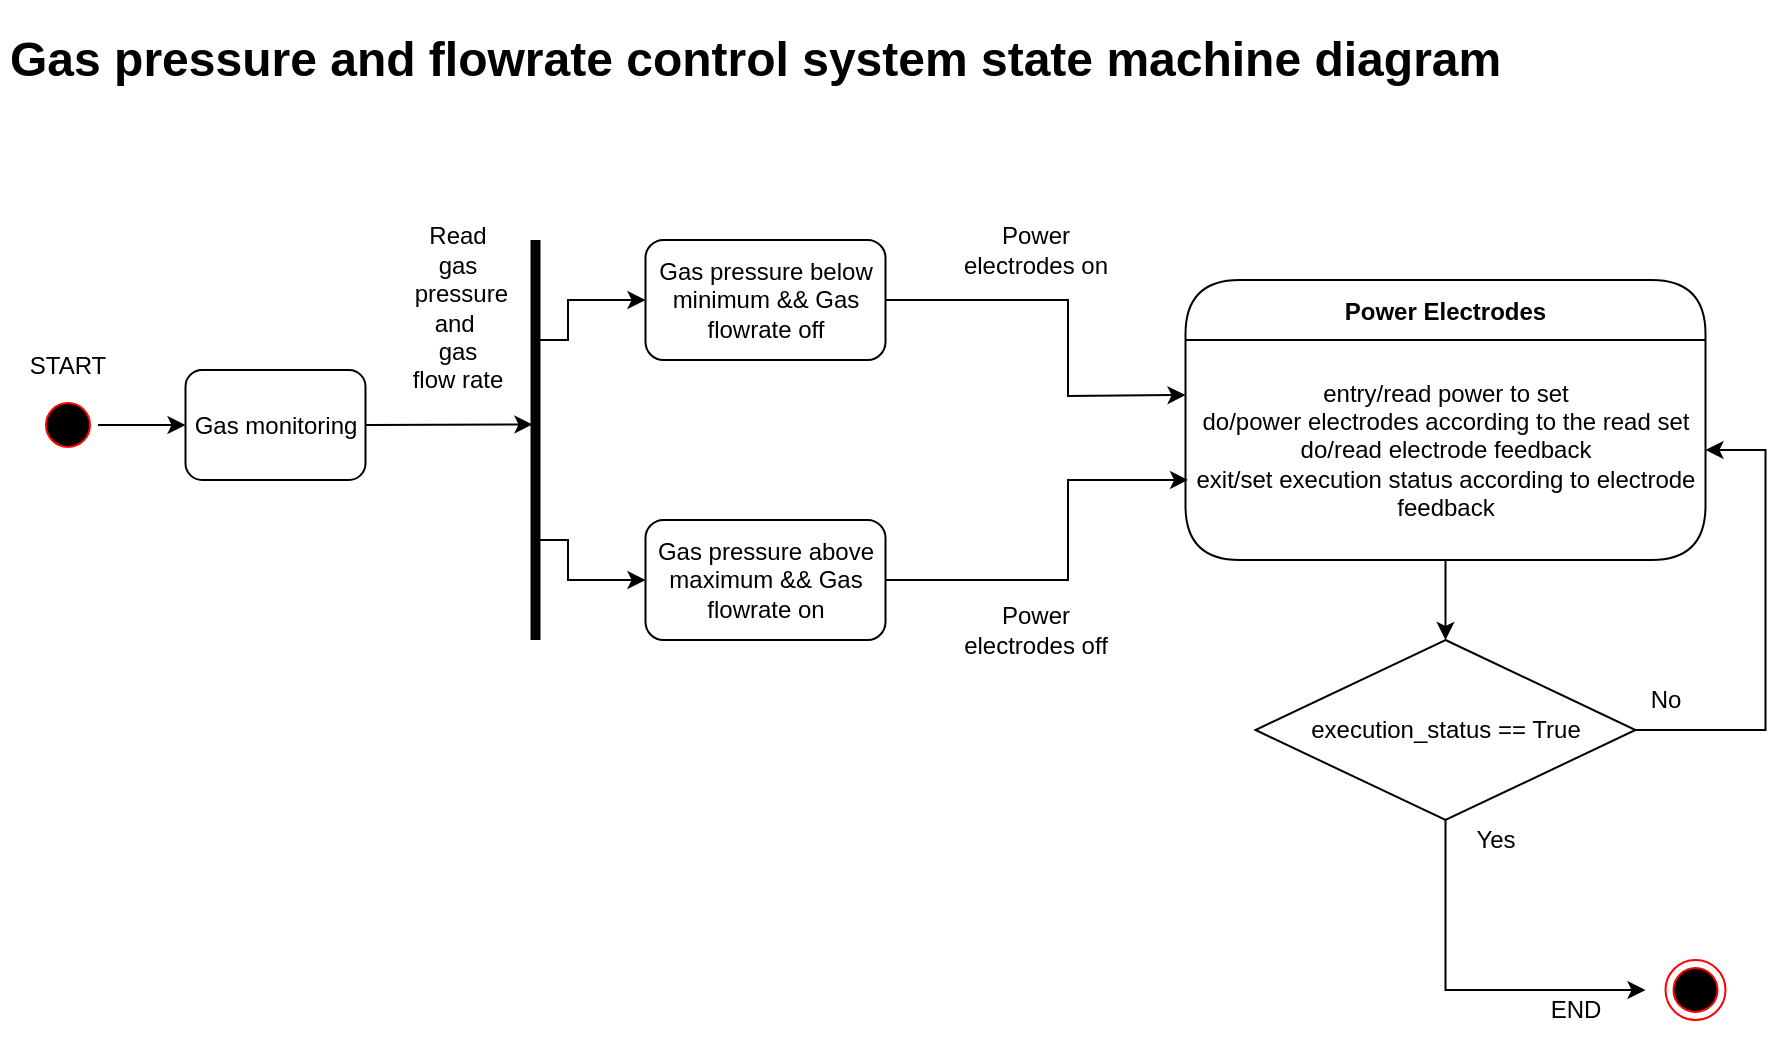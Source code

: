<mxfile version="22.1.0" type="device">
  <diagram name="Page-1" id="H8KSui-eR_lLOX3qzS3R">
    <mxGraphModel dx="926" dy="543" grid="1" gridSize="10" guides="1" tooltips="1" connect="1" arrows="1" fold="1" page="1" pageScale="1" pageWidth="1100" pageHeight="850" math="0" shadow="0">
      <root>
        <mxCell id="0" />
        <mxCell id="1" parent="0" />
        <mxCell id="Whg_CYAEYx_SBVNUxTzN-1" value="r" style="ellipse;html=1;shape=startState;fillColor=#000000;strokeColor=#ff0000;" parent="1" vertex="1">
          <mxGeometry x="75" y="217.5" width="30" height="30" as="geometry" />
        </mxCell>
        <mxCell id="Whg_CYAEYx_SBVNUxTzN-30" value="Gas pressure below minimum &amp;amp;&amp;amp; Gas flowrate off" style="rounded=1;whiteSpace=wrap;html=1;" parent="1" vertex="1">
          <mxGeometry x="378.75" y="140" width="120" height="60" as="geometry" />
        </mxCell>
        <mxCell id="Whg_CYAEYx_SBVNUxTzN-33" value="Power Electrodes" style="swimlane;fontStyle=1;align=center;verticalAlign=middle;childLayout=stackLayout;horizontal=1;startSize=30;horizontalStack=0;resizeParent=0;resizeLast=1;container=0;collapsible=0;rounded=1;arcSize=30;swimlaneFillColor=#FFFFFF;dropTarget=0;" parent="1" vertex="1">
          <mxGeometry x="648.75" y="160" width="260" height="140" as="geometry" />
        </mxCell>
        <mxCell id="Whg_CYAEYx_SBVNUxTzN-34" value="entry/read power to set&lt;br&gt;do/power electrodes according to the read set&lt;br&gt;do/read electrode feedback&lt;br&gt;exit/set execution status according to electrode feedback" style="text;html=1;strokeColor=none;fillColor=none;align=center;verticalAlign=middle;spacingLeft=4;spacingRight=4;whiteSpace=wrap;overflow=hidden;rotatable=0;fontColor=#000000;" parent="Whg_CYAEYx_SBVNUxTzN-33" vertex="1">
          <mxGeometry y="30" width="260" height="110" as="geometry" />
        </mxCell>
        <mxCell id="Whg_CYAEYx_SBVNUxTzN-37" value="execution_status == True" style="rhombus;whiteSpace=wrap;html=1;" parent="1" vertex="1">
          <mxGeometry x="683.75" y="340" width="190" height="90" as="geometry" />
        </mxCell>
        <mxCell id="Whg_CYAEYx_SBVNUxTzN-38" value="" style="endArrow=classic;html=1;rounded=0;entryX=0.5;entryY=0;entryDx=0;entryDy=0;exitX=0.5;exitY=1;exitDx=0;exitDy=0;" parent="1" source="Whg_CYAEYx_SBVNUxTzN-34" target="Whg_CYAEYx_SBVNUxTzN-37" edge="1">
          <mxGeometry width="50" height="50" relative="1" as="geometry">
            <mxPoint x="778.75" y="310" as="sourcePoint" />
            <mxPoint x="688.75" y="270" as="targetPoint" />
          </mxGeometry>
        </mxCell>
        <mxCell id="Whg_CYAEYx_SBVNUxTzN-39" value="" style="endArrow=classic;html=1;rounded=0;exitX=1;exitY=0.5;exitDx=0;exitDy=0;entryX=1;entryY=0.5;entryDx=0;entryDy=0;" parent="1" source="Whg_CYAEYx_SBVNUxTzN-37" target="Whg_CYAEYx_SBVNUxTzN-34" edge="1">
          <mxGeometry width="50" height="50" relative="1" as="geometry">
            <mxPoint x="638.75" y="320" as="sourcePoint" />
            <mxPoint x="688.75" y="270" as="targetPoint" />
            <Array as="points">
              <mxPoint x="938.75" y="385" />
              <mxPoint x="938.75" y="245" />
            </Array>
          </mxGeometry>
        </mxCell>
        <mxCell id="Whg_CYAEYx_SBVNUxTzN-42" value="" style="endArrow=classic;html=1;rounded=0;exitX=1;exitY=0.5;exitDx=0;exitDy=0;entryX=0;entryY=0.5;entryDx=0;entryDy=0;" parent="1" source="Whg_CYAEYx_SBVNUxTzN-1" target="Whg_CYAEYx_SBVNUxTzN-45" edge="1">
          <mxGeometry width="50" height="50" relative="1" as="geometry">
            <mxPoint x="518.75" y="427.5" as="sourcePoint" />
            <mxPoint x="218.75" y="232.5" as="targetPoint" />
          </mxGeometry>
        </mxCell>
        <mxCell id="Whg_CYAEYx_SBVNUxTzN-45" value="Gas monitoring" style="rounded=1;whiteSpace=wrap;html=1;" parent="1" vertex="1">
          <mxGeometry x="148.75" y="205" width="90" height="55" as="geometry" />
        </mxCell>
        <mxCell id="Whg_CYAEYx_SBVNUxTzN-48" value="Read gas&lt;br&gt;&amp;nbsp;pressure&lt;br&gt;and&amp;nbsp;&lt;br&gt;gas&lt;br&gt;flow rate" style="text;html=1;strokeColor=none;fillColor=none;align=center;verticalAlign=middle;whiteSpace=wrap;rounded=0;" parent="1" vertex="1">
          <mxGeometry x="260" y="130" width="50" height="87.5" as="geometry" />
        </mxCell>
        <mxCell id="Whg_CYAEYx_SBVNUxTzN-54" value="" style="shape=line;html=1;strokeWidth=5;strokeColor=default;direction=south;" parent="1" vertex="1">
          <mxGeometry x="318.75" y="140" width="10" height="200" as="geometry" />
        </mxCell>
        <mxCell id="Whg_CYAEYx_SBVNUxTzN-56" value="Gas pressure above maximum &amp;amp;&amp;amp; Gas flowrate on" style="rounded=1;whiteSpace=wrap;html=1;" parent="1" vertex="1">
          <mxGeometry x="378.75" y="280" width="120" height="60" as="geometry" />
        </mxCell>
        <mxCell id="Whg_CYAEYx_SBVNUxTzN-62" value="Power electrodes off" style="text;html=1;strokeColor=none;fillColor=none;align=center;verticalAlign=middle;whiteSpace=wrap;rounded=0;" parent="1" vertex="1">
          <mxGeometry x="528.75" y="320" width="90" height="30" as="geometry" />
        </mxCell>
        <mxCell id="Whg_CYAEYx_SBVNUxTzN-63" value="Power electrodes on" style="text;html=1;strokeColor=none;fillColor=none;align=center;verticalAlign=middle;whiteSpace=wrap;rounded=0;" parent="1" vertex="1">
          <mxGeometry x="528.75" y="130" width="90" height="30" as="geometry" />
        </mxCell>
        <mxCell id="Whg_CYAEYx_SBVNUxTzN-64" value="No" style="text;html=1;strokeColor=none;fillColor=none;align=center;verticalAlign=middle;whiteSpace=wrap;rounded=0;" parent="1" vertex="1">
          <mxGeometry x="873.75" y="360" width="30" height="20" as="geometry" />
        </mxCell>
        <mxCell id="Whg_CYAEYx_SBVNUxTzN-65" value="Yes" style="text;html=1;strokeColor=none;fillColor=none;align=center;verticalAlign=middle;whiteSpace=wrap;rounded=0;" parent="1" vertex="1">
          <mxGeometry x="788.75" y="430" width="30" height="20" as="geometry" />
        </mxCell>
        <mxCell id="Whg_CYAEYx_SBVNUxTzN-66" value="" style="endArrow=classic;html=1;rounded=0;exitX=0.5;exitY=1;exitDx=0;exitDy=0;entryX=0;entryY=0.5;entryDx=0;entryDy=0;" parent="1" source="Whg_CYAEYx_SBVNUxTzN-37" edge="1">
          <mxGeometry width="50" height="50" relative="1" as="geometry">
            <mxPoint x="938.75" y="450" as="sourcePoint" />
            <mxPoint x="878.75" y="515" as="targetPoint" />
            <Array as="points">
              <mxPoint x="778.75" y="515" />
            </Array>
          </mxGeometry>
        </mxCell>
        <mxCell id="Whg_CYAEYx_SBVNUxTzN-67" value="" style="ellipse;html=1;shape=endState;fillColor=#000000;strokeColor=#ff0000;" parent="1" vertex="1">
          <mxGeometry x="888.75" y="500" width="30" height="30" as="geometry" />
        </mxCell>
        <mxCell id="Whg_CYAEYx_SBVNUxTzN-68" value="&lt;h1&gt;Gas pressure and flowrate control system state machine diagram&lt;/h1&gt;" style="text;html=1;strokeColor=none;fillColor=none;spacing=5;spacingTop=-20;whiteSpace=wrap;overflow=hidden;rounded=0;" parent="1" vertex="1">
          <mxGeometry x="56.25" y="30" width="757.5" height="40" as="geometry" />
        </mxCell>
        <mxCell id="Whg_CYAEYx_SBVNUxTzN-69" value="START" style="text;html=1;strokeColor=none;fillColor=none;align=center;verticalAlign=middle;whiteSpace=wrap;rounded=0;" parent="1" vertex="1">
          <mxGeometry x="60" y="187.5" width="60" height="30" as="geometry" />
        </mxCell>
        <mxCell id="Whg_CYAEYx_SBVNUxTzN-70" value="END" style="text;html=1;strokeColor=none;fillColor=none;align=center;verticalAlign=middle;whiteSpace=wrap;rounded=0;" parent="1" vertex="1">
          <mxGeometry x="813.75" y="510" width="60" height="30" as="geometry" />
        </mxCell>
        <mxCell id="tmKxKJ3lB_SSCB5xTsr8-3" value="" style="endArrow=classic;html=1;rounded=0;exitX=1;exitY=0.5;exitDx=0;exitDy=0;entryX=0.461;entryY=0.652;entryDx=0;entryDy=0;entryPerimeter=0;" edge="1" parent="1" source="Whg_CYAEYx_SBVNUxTzN-45" target="Whg_CYAEYx_SBVNUxTzN-54">
          <mxGeometry width="50" height="50" relative="1" as="geometry">
            <mxPoint x="520" y="310" as="sourcePoint" />
            <mxPoint x="570" y="260" as="targetPoint" />
          </mxGeometry>
        </mxCell>
        <mxCell id="tmKxKJ3lB_SSCB5xTsr8-4" value="" style="endArrow=classic;html=1;rounded=0;exitX=0.75;exitY=0.5;exitDx=0;exitDy=0;exitPerimeter=0;entryX=0;entryY=0.5;entryDx=0;entryDy=0;" edge="1" parent="1" source="Whg_CYAEYx_SBVNUxTzN-54" target="Whg_CYAEYx_SBVNUxTzN-56">
          <mxGeometry width="50" height="50" relative="1" as="geometry">
            <mxPoint x="510" y="310" as="sourcePoint" />
            <mxPoint x="560" y="260" as="targetPoint" />
            <Array as="points">
              <mxPoint x="340" y="290" />
              <mxPoint x="340" y="310" />
            </Array>
          </mxGeometry>
        </mxCell>
        <mxCell id="tmKxKJ3lB_SSCB5xTsr8-5" value="" style="endArrow=classic;html=1;rounded=0;exitX=0.25;exitY=0.5;exitDx=0;exitDy=0;exitPerimeter=0;entryX=0;entryY=0.5;entryDx=0;entryDy=0;" edge="1" parent="1" source="Whg_CYAEYx_SBVNUxTzN-54" target="Whg_CYAEYx_SBVNUxTzN-30">
          <mxGeometry width="50" height="50" relative="1" as="geometry">
            <mxPoint x="510" y="310" as="sourcePoint" />
            <mxPoint x="560" y="260" as="targetPoint" />
            <Array as="points">
              <mxPoint x="340" y="190" />
              <mxPoint x="340" y="170" />
            </Array>
          </mxGeometry>
        </mxCell>
        <mxCell id="tmKxKJ3lB_SSCB5xTsr8-6" value="" style="endArrow=classic;html=1;rounded=0;exitX=1;exitY=0.5;exitDx=0;exitDy=0;entryX=0;entryY=0.25;entryDx=0;entryDy=0;" edge="1" parent="1" source="Whg_CYAEYx_SBVNUxTzN-30" target="Whg_CYAEYx_SBVNUxTzN-34">
          <mxGeometry width="50" height="50" relative="1" as="geometry">
            <mxPoint x="510" y="310" as="sourcePoint" />
            <mxPoint x="560" y="260" as="targetPoint" />
            <Array as="points">
              <mxPoint x="590" y="170" />
              <mxPoint x="590" y="218" />
            </Array>
          </mxGeometry>
        </mxCell>
        <mxCell id="tmKxKJ3lB_SSCB5xTsr8-7" value="" style="endArrow=classic;html=1;rounded=0;exitX=1;exitY=0.5;exitDx=0;exitDy=0;entryX=0.005;entryY=0.636;entryDx=0;entryDy=0;entryPerimeter=0;" edge="1" parent="1" source="Whg_CYAEYx_SBVNUxTzN-56" target="Whg_CYAEYx_SBVNUxTzN-34">
          <mxGeometry width="50" height="50" relative="1" as="geometry">
            <mxPoint x="510" y="310" as="sourcePoint" />
            <mxPoint x="560" y="260" as="targetPoint" />
            <Array as="points">
              <mxPoint x="590" y="310" />
              <mxPoint x="590" y="260" />
            </Array>
          </mxGeometry>
        </mxCell>
      </root>
    </mxGraphModel>
  </diagram>
</mxfile>
